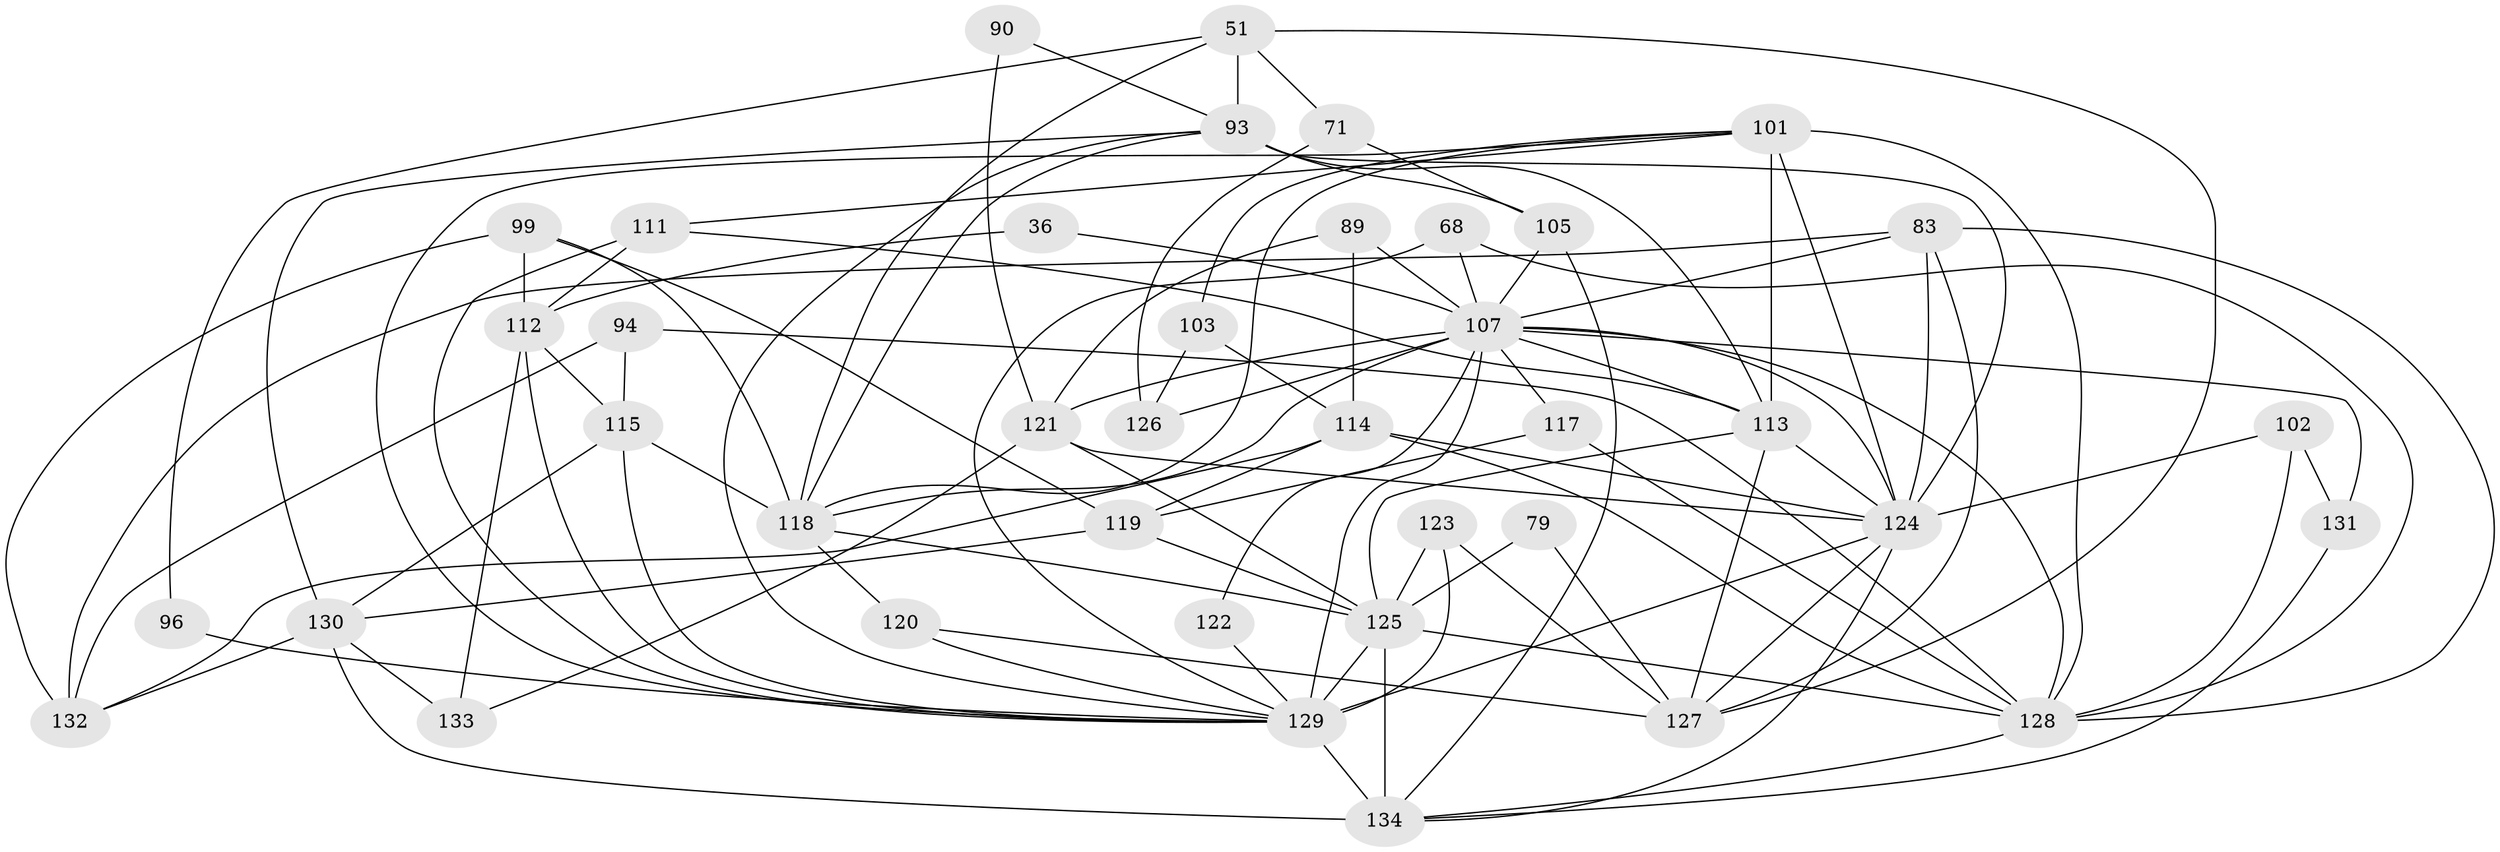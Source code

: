 // original degree distribution, {3: 0.23134328358208955, 5: 0.20149253731343283, 2: 0.17164179104477612, 6: 0.13432835820895522, 4: 0.23134328358208955, 7: 0.014925373134328358, 8: 0.014925373134328358}
// Generated by graph-tools (version 1.1) at 2025/54/03/04/25 21:54:43]
// undirected, 40 vertices, 105 edges
graph export_dot {
graph [start="1"]
  node [color=gray90,style=filled];
  36;
  51 [super="+16"];
  68 [super="+65"];
  71;
  79;
  83 [super="+11"];
  89;
  90;
  93 [super="+86+69"];
  94;
  96;
  99;
  101 [super="+12"];
  102;
  103;
  105 [super="+1+15"];
  107 [super="+37+98+106"];
  111 [super="+21"];
  112 [super="+49+34"];
  113 [super="+97+109"];
  114 [super="+53"];
  115 [super="+17"];
  117 [super="+95"];
  118 [super="+60+76"];
  119 [super="+18+14"];
  120 [super="+91"];
  121 [super="+23+47"];
  122;
  123 [super="+75"];
  124 [super="+30+32+81+61+116"];
  125 [super="+78+85"];
  126 [super="+56+19"];
  127 [super="+62+110"];
  128 [super="+58+108"];
  129 [super="+44+74+104+84+72+41+92"];
  130 [super="+64"];
  131 [super="+8"];
  132 [super="+66"];
  133 [super="+73"];
  134 [super="+87"];
  36 -- 107;
  36 -- 112;
  51 -- 71 [weight=2];
  51 -- 93 [weight=3];
  51 -- 96;
  51 -- 127;
  51 -- 118;
  68 -- 107;
  68 -- 128 [weight=2];
  68 -- 129;
  71 -- 126;
  71 -- 105;
  79 -- 125;
  79 -- 127;
  83 -- 132 [weight=2];
  83 -- 124;
  83 -- 107 [weight=2];
  83 -- 127;
  83 -- 128;
  89 -- 114 [weight=2];
  89 -- 121;
  89 -- 107;
  90 -- 93;
  90 -- 121;
  93 -- 113 [weight=2];
  93 -- 129 [weight=2];
  93 -- 105 [weight=2];
  93 -- 124 [weight=2];
  93 -- 118;
  93 -- 130;
  94 -- 115 [weight=2];
  94 -- 128 [weight=2];
  94 -- 132;
  96 -- 129;
  99 -- 112 [weight=2];
  99 -- 118;
  99 -- 132;
  99 -- 119;
  101 -- 103;
  101 -- 111 [weight=2];
  101 -- 124 [weight=3];
  101 -- 128 [weight=2];
  101 -- 118;
  101 -- 129;
  101 -- 113;
  102 -- 131 [weight=2];
  102 -- 128;
  102 -- 124;
  103 -- 114;
  103 -- 126;
  105 -- 107 [weight=2];
  105 -- 134;
  107 -- 118 [weight=2];
  107 -- 121 [weight=2];
  107 -- 129 [weight=7];
  107 -- 113 [weight=2];
  107 -- 117 [weight=3];
  107 -- 122;
  107 -- 126 [weight=3];
  107 -- 128;
  107 -- 131;
  107 -- 124 [weight=2];
  111 -- 113;
  111 -- 112 [weight=2];
  111 -- 129;
  112 -- 115;
  112 -- 133 [weight=2];
  112 -- 129;
  113 -- 125 [weight=3];
  113 -- 127 [weight=3];
  113 -- 124 [weight=2];
  114 -- 128 [weight=2];
  114 -- 132;
  114 -- 124 [weight=2];
  114 -- 119 [weight=3];
  115 -- 118;
  115 -- 129;
  115 -- 130;
  117 -- 128 [weight=3];
  117 -- 119;
  118 -- 120;
  118 -- 125;
  119 -- 125;
  119 -- 130;
  120 -- 127;
  120 -- 129 [weight=2];
  121 -- 133;
  121 -- 124 [weight=6];
  121 -- 125;
  122 -- 129;
  123 -- 127;
  123 -- 125;
  123 -- 129;
  124 -- 127;
  124 -- 134;
  124 -- 129 [weight=8];
  125 -- 128;
  125 -- 134 [weight=2];
  125 -- 129;
  128 -- 134 [weight=2];
  129 -- 134 [weight=4];
  130 -- 132;
  130 -- 133 [weight=2];
  130 -- 134;
  131 -- 134;
}
